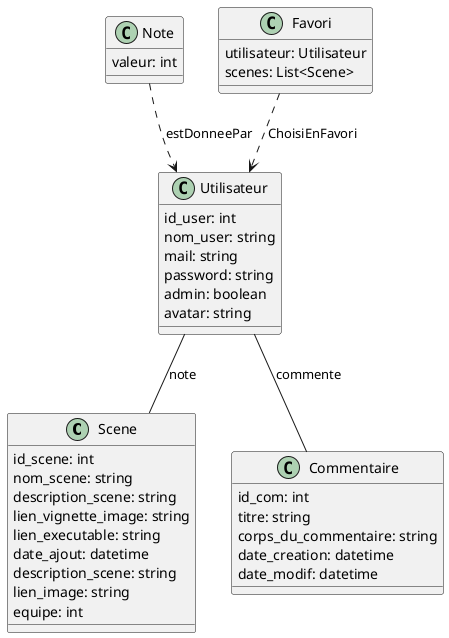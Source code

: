 @startuml

class Scene {
  id_scene: int
  nom_scene: string
  description_scene: string
  lien_vignette_image: string
  lien_executable: string
  date_ajout: datetime
  description_scene: string
  lien_image: string
  equipe: int
}

class Utilisateur {
  id_user: int
  nom_user: string
  mail: string
  password: string
  admin: boolean
  avatar: string
}

class Commentaire {
  id_com: int
  titre: string
  corps_du_commentaire: string
  date_creation: datetime
  date_modif: datetime
}

class Note{
   valeur: int
}

class Favori {
  utilisateur: Utilisateur
  scenes: List<Scene>
}

Utilisateur  --  Commentaire : commente
Utilisateur -- Scene : note

Note ..> Utilisateur : estDonneePar
Favori ..> Utilisateur : ChoisiEnFavori

@enduml
